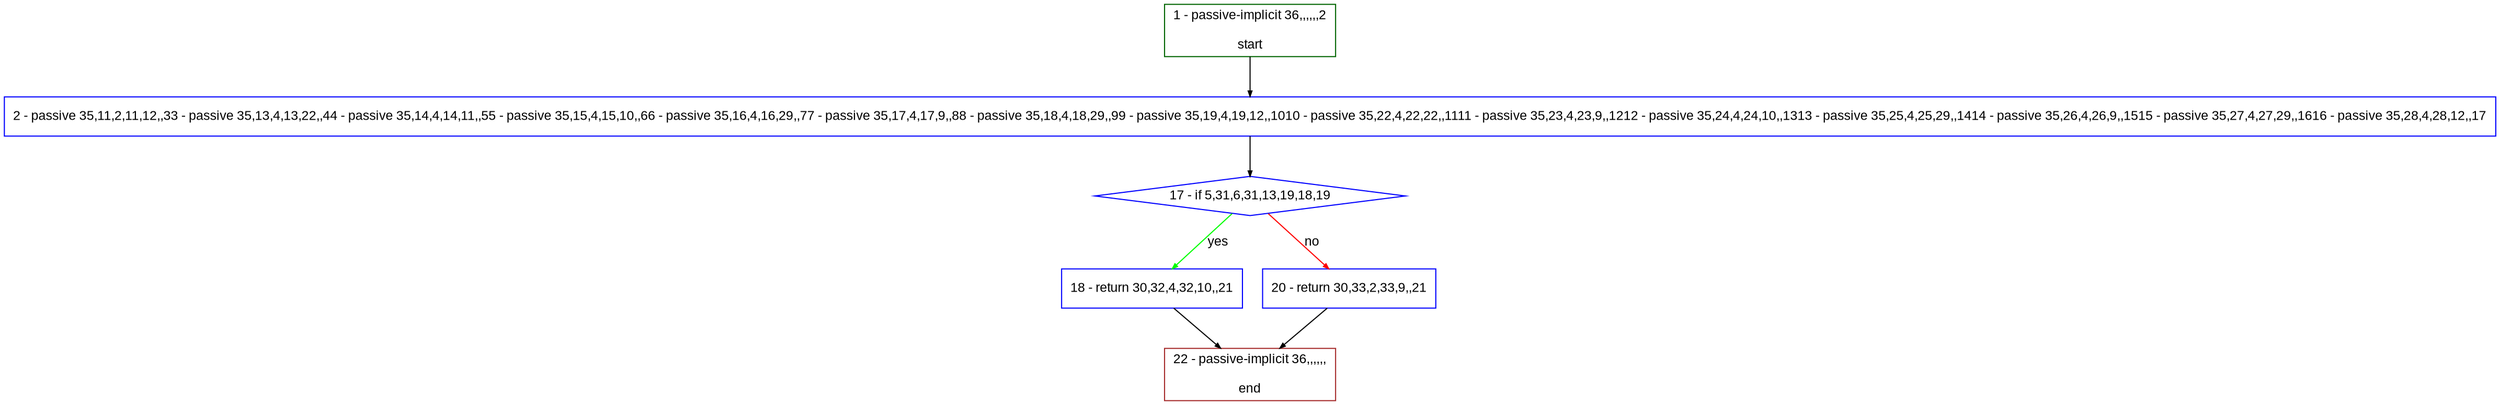 digraph "" {
  graph [bgcolor="white", fillcolor="#FFFFCC", pack="true", packmode="clust", fontname="Arial", label="", fontsize="12", compound="true", style="rounded,filled"];
  node [node_initialized="no", fillcolor="white", fontname="Arial", label="", color="grey", fontsize="12", fixedsize="false", compound="true", shape="rectangle", style="filled"];
  edge [arrowtail="none", lhead="", fontcolor="black", fontname="Arial", label="", color="black", fontsize="12", arrowhead="normal", arrowsize="0.5", compound="true", ltail="", dir="forward"];
  __N1 [fillcolor="#ffffff", label="2 - passive 35,11,2,11,12,,33 - passive 35,13,4,13,22,,44 - passive 35,14,4,14,11,,55 - passive 35,15,4,15,10,,66 - passive 35,16,4,16,29,,77 - passive 35,17,4,17,9,,88 - passive 35,18,4,18,29,,99 - passive 35,19,4,19,12,,1010 - passive 35,22,4,22,22,,1111 - passive 35,23,4,23,9,,1212 - passive 35,24,4,24,10,,1313 - passive 35,25,4,25,29,,1414 - passive 35,26,4,26,9,,1515 - passive 35,27,4,27,29,,1616 - passive 35,28,4,28,12,,17", color="#0000ff", shape="box", style="filled"];
  __N2 [fillcolor="#ffffff", label="1 - passive-implicit 36,,,,,,2\n\nstart", color="#006400", shape="box", style="filled"];
  __N3 [fillcolor="#ffffff", label="17 - if 5,31,6,31,13,19,18,19", color="#0000ff", shape="diamond", style="filled"];
  __N4 [fillcolor="#ffffff", label="18 - return 30,32,4,32,10,,21", color="#0000ff", shape="box", style="filled"];
  __N5 [fillcolor="#ffffff", label="20 - return 30,33,2,33,9,,21", color="#0000ff", shape="box", style="filled"];
  __N6 [fillcolor="#ffffff", label="22 - passive-implicit 36,,,,,,\n\nend", color="#a52a2a", shape="box", style="filled"];
  __N2 -> __N1 [arrowtail="none", color="#000000", label="", arrowhead="normal", dir="forward"];
  __N1 -> __N3 [arrowtail="none", color="#000000", label="", arrowhead="normal", dir="forward"];
  __N3 -> __N4 [arrowtail="none", color="#00ff00", label="yes", arrowhead="normal", dir="forward"];
  __N3 -> __N5 [arrowtail="none", color="#ff0000", label="no", arrowhead="normal", dir="forward"];
  __N4 -> __N6 [arrowtail="none", color="#000000", label="", arrowhead="normal", dir="forward"];
  __N5 -> __N6 [arrowtail="none", color="#000000", label="", arrowhead="normal", dir="forward"];
}
